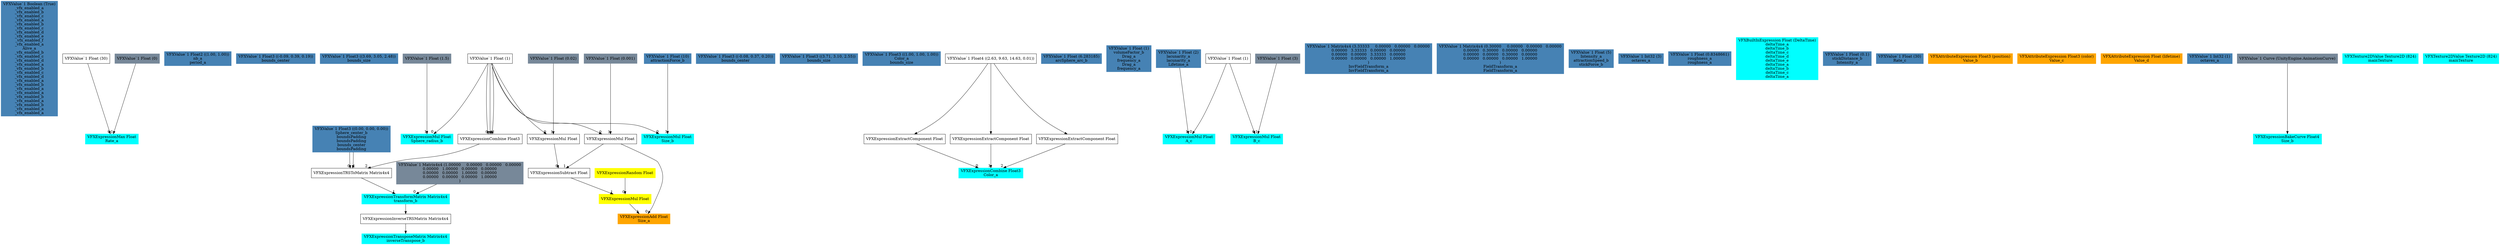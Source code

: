 digraph G {
node0 [shape="box" color="steelblue" style="filled" label="VFXValue`1 Boolean (True)
_vfx_enabled_a
_vfx_enabled_b
_vfx_enabled_c
_vfx_enabled_a
_vfx_enabled_b
_vfx_enabled_c
_vfx_enabled_d
_vfx_enabled_e
_vfx_enabled_f
_vfx_enabled_a
Alive_a
_vfx_enabled_b
_vfx_enabled_c
_vfx_enabled_d
_vfx_enabled_a
_vfx_enabled_b
_vfx_enabled_c
_vfx_enabled_d
_vfx_enabled_a
_vfx_enabled_b
_vfx_enabled_a
_vfx_enabled_a
_vfx_enabled_b
_vfx_enabled_a
_vfx_enabled_b
_vfx_enabled_a
_vfx_enabled_a"]
node1 [shape="box" color="cyan" style="filled" label="VFXExpressionMax Float
Rate_a"]
node2 [shape="box" label="VFXValue`1 Float (30)"]
node3 [shape="box" color="lightslategray" style="filled" label="VFXValue`1 Float (0)"]
node4 [shape="box" color="steelblue" style="filled" label="VFXValue`1 Float2 ((1.00, 1.00))
nb_a
period_a"]
node5 [shape="box" color="steelblue" style="filled" label="VFXValue`1 Float3 ((-0.09, 0.39, 0.19))
bounds_center"]
node6 [shape="box" color="steelblue" style="filled" label="VFXValue`1 Float3 ((3.69, 3.05, 2.48))
bounds_size"]
node7 [shape="box" color="steelblue" style="filled" label="VFXValue`1 Float3 ((0.00, 0.00, 0.00))
Sphere_center_b
boundsPadding
boundsPadding
bounds_center
boundsPadding"]
node8 [shape="box" color="steelblue" style="filled" label="VFXValue`1 Float3 ((-0.08, 0.37, 0.20))
bounds_center"]
node9 [shape="box" color="steelblue" style="filled" label="VFXValue`1 Float3 ((3.71, 3.10, 2.55))
bounds_size"]
node10 [shape="box" color="steelblue" style="filled" label="VFXValue`1 Float3 ((1.00, 1.00, 1.00))
Color_a
bounds_size"]
node11 [shape="box" color="cyan" style="filled" label="VFXExpressionCombine Float3
Color_a"]
node12 [shape="box" label="VFXExpressionExtractComponent Float"]
node13 [shape="box" label="VFXValue`1 Float4 ((2.63, 9.63, 14.63, 0.01))"]
node14 [shape="box" label="VFXExpressionExtractComponent Float"]
node15 [shape="box" label="VFXExpressionExtractComponent Float"]
node16 [shape="box" color="steelblue" style="filled" label="VFXValue`1 Float (6.283185)
arcSphere_arc_b"]
node17 [shape="box" color="cyan" style="filled" label="VFXExpressionTransformMatrix Matrix4x4
transform_b"]
node18 [shape="box" color="lightslategray" style="filled" label="VFXValue`1 Matrix4x4 (1.00000	0.00000	0.00000	0.00000
0.00000	1.00000	0.00000	0.00000
0.00000	0.00000	1.00000	0.00000
0.00000	0.00000	0.00000	1.00000
)"]
node19 [shape="box" label="VFXExpressionTRSToMatrix Matrix4x4"]
node20 [shape="box" label="VFXExpressionCombine Float3"]
node21 [shape="box" label="VFXValue`1 Float (1)"]
node22 [shape="box" color="cyan" style="filled" label="VFXExpressionTransposeMatrix Matrix4x4
inverseTranspose_b"]
node23 [shape="box" label="VFXExpressionInverseTRSMatrix Matrix4x4"]
node24 [shape="box" color="steelblue" style="filled" label="VFXValue`1 Float (1)
volumeFactor_b
Drag_a
frequency_a
Drag_a
frequency_a"]
node25 [shape="box" color="cyan" style="filled" label="VFXExpressionMul Float
A_c"]
node26 [shape="box" label="VFXValue`1 Float (1)"]
node27 [shape="box" color="steelblue" style="filled" label="VFXValue`1 Float (2)
lacunarity_a
lacunarity_a
Lifetime_a"]
node28 [shape="box" color="cyan" style="filled" label="VFXExpressionMul Float
B_c"]
node29 [shape="box" color="lightslategray" style="filled" label="VFXValue`1 Float (3)"]
node30 [shape="box" color="steelblue" style="filled" label="VFXValue`1 Matrix4x4 (3.33333	0.00000	0.00000	0.00000
0.00000	3.33333	0.00000	0.00000
0.00000	0.00000	3.33333	0.00000
0.00000	0.00000	0.00000	1.00000
)
InvFieldTransform_a
InvFieldTransform_a"]
node31 [shape="box" color="steelblue" style="filled" label="VFXValue`1 Matrix4x4 (0.30000	0.00000	0.00000	0.00000
0.00000	0.30000	0.00000	0.00000
0.00000	0.00000	0.30000	0.00000
0.00000	0.00000	0.00000	1.00000
)
FieldTransform_a
FieldTransform_a"]
node32 [shape="box" color="steelblue" style="filled" label="VFXValue`1 Float (5)
Intensity_a
attractionSpeed_b
stickForce_b"]
node33 [shape="box" color="steelblue" style="filled" label="VFXValue`1 Int32 (3)
octaves_a"]
node34 [shape="box" color="steelblue" style="filled" label="VFXValue`1 Float (0.8348661)
roughness_a
roughness_a"]
node35 [shape="box" color="cyan" style="filled" label="VFXBuiltInExpression Float (DeltaTime)
deltaTime_a
deltaTime_b
deltaTime_c
deltaTime_d
deltaTime_e
deltaTime_a
deltaTime_b
deltaTime_c
deltaTime_a"]
node36 [shape="box" color="cyan" style="filled" label="VFXExpressionMul Float
Sphere_radius_b"]
node37 [shape="box" color="lightslategray" style="filled" label="VFXValue`1 Float (1.5)"]
node38 [shape="box" color="steelblue" style="filled" label="VFXValue`1 Float (10)
attractionForce_b"]
node39 [shape="box" color="steelblue" style="filled" label="VFXValue`1 Float (0.1)
stickDistance_b
Intensity_a"]
node40 [shape="box" color="steelblue" style="filled" label="VFXValue`1 Float (30)
Rate_c"]
node41 [shape="box" color="orange" style="filled" label="VFXAttributeExpression Float3 (position)
Value_b"]
node42 [shape="box" color="orange" style="filled" label="VFXAttributeExpression Float3 (color)
Value_c"]
node43 [shape="box" color="orange" style="filled" label="VFXAttributeExpression Float (lifetime)
Value_d"]
node44 [shape="box" color="steelblue" style="filled" label="VFXValue`1 Int32 (1)
octaves_a"]
node45 [shape="box" color="orange" style="filled" label="VFXExpressionAdd Float
Size_a"]
node46 [shape="box" label="VFXExpressionMul Float"]
node47 [shape="box" color="lightslategray" style="filled" label="VFXValue`1 Float (0.001)"]
node48 [shape="box" color="yellow" style="filled" label="VFXExpressionMul Float"]
node49 [shape="box" color="yellow" style="filled" label="VFXExpressionRandom Float"]
node50 [shape="box" label="VFXExpressionSubtract Float"]
node51 [shape="box" label="VFXExpressionMul Float"]
node52 [shape="box" color="lightslategray" style="filled" label="VFXValue`1 Float (0.02)"]
node53 [shape="box" color="cyan" style="filled" label="VFXExpressionBakeCurve Float4
Size_b"]
node54 [shape="box" color="lightslategray" style="filled" label="VFXValue`1 Curve (UnityEngine.AnimationCurve)"]
node55 [shape="box" color="cyan" style="filled" label="VFXTexture2DValue Texture2D (824)
mainTexture"]
node56 [shape="box" color="cyan" style="filled" label="VFXExpressionMul Float
Size_b"]
node57 [shape="box" color="cyan" style="filled" label="VFXTexture2DValue Texture2D (824)
mainTexture"]
node2 -> node1 [headlabel="0"]
node3 -> node1 [headlabel="1"]
node12 -> node11 [headlabel="0"]
node14 -> node11 [headlabel="1"]
node15 -> node11 [headlabel="2"]
node13 -> node12 
node13 -> node14 
node13 -> node15 
node18 -> node17 [headlabel="0"]
node19 -> node17 [headlabel="1"]
node7 -> node19 [headlabel="0"]
node7 -> node19 [headlabel="1"]
node20 -> node19 [headlabel="2"]
node21 -> node20 [headlabel="0"]
node21 -> node20 [headlabel="1"]
node21 -> node20 [headlabel="2"]
node23 -> node22 
node17 -> node23 
node26 -> node25 [headlabel="0"]
node27 -> node25 [headlabel="1"]
node26 -> node28 [headlabel="0"]
node29 -> node28 [headlabel="1"]
node21 -> node36 [headlabel="0"]
node37 -> node36 [headlabel="1"]
node46 -> node45 [headlabel="0"]
node48 -> node45 [headlabel="1"]
node21 -> node46 [headlabel="0"]
node47 -> node46 [headlabel="1"]
node49 -> node48 [headlabel="0"]
node50 -> node48 [headlabel="1"]
node51 -> node50 [headlabel="0"]
node46 -> node50 [headlabel="1"]
node21 -> node51 [headlabel="0"]
node52 -> node51 [headlabel="1"]
node54 -> node53 
node21 -> node56 [headlabel="0"]
node38 -> node56 [headlabel="1"]
}
